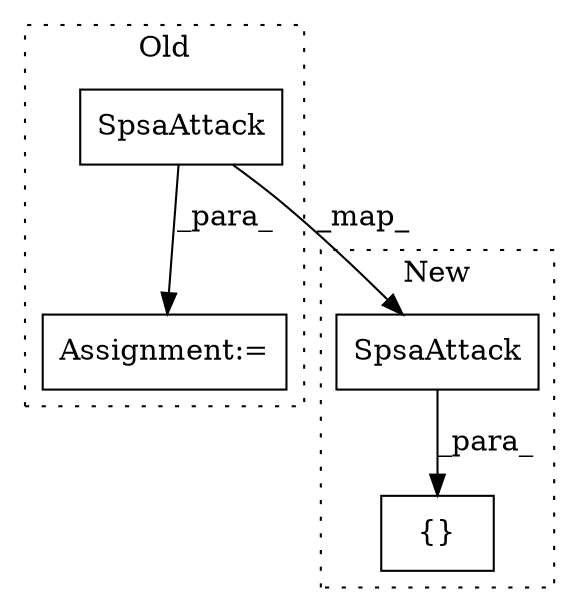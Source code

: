digraph G {
subgraph cluster0 {
1 [label="SpsaAttack" a="32" s="3925,3986" l="11,1" shape="box"];
4 [label="Assignment:=" a="7" s="3916" l="1" shape="box"];
label = "Old";
style="dotted";
}
subgraph cluster1 {
2 [label="SpsaAttack" a="32" s="3950,4011" l="11,1" shape="box"];
3 [label="{}" a="4" s="3920,4137" l="1,1" shape="box"];
label = "New";
style="dotted";
}
1 -> 2 [label="_map_"];
1 -> 4 [label="_para_"];
2 -> 3 [label="_para_"];
}